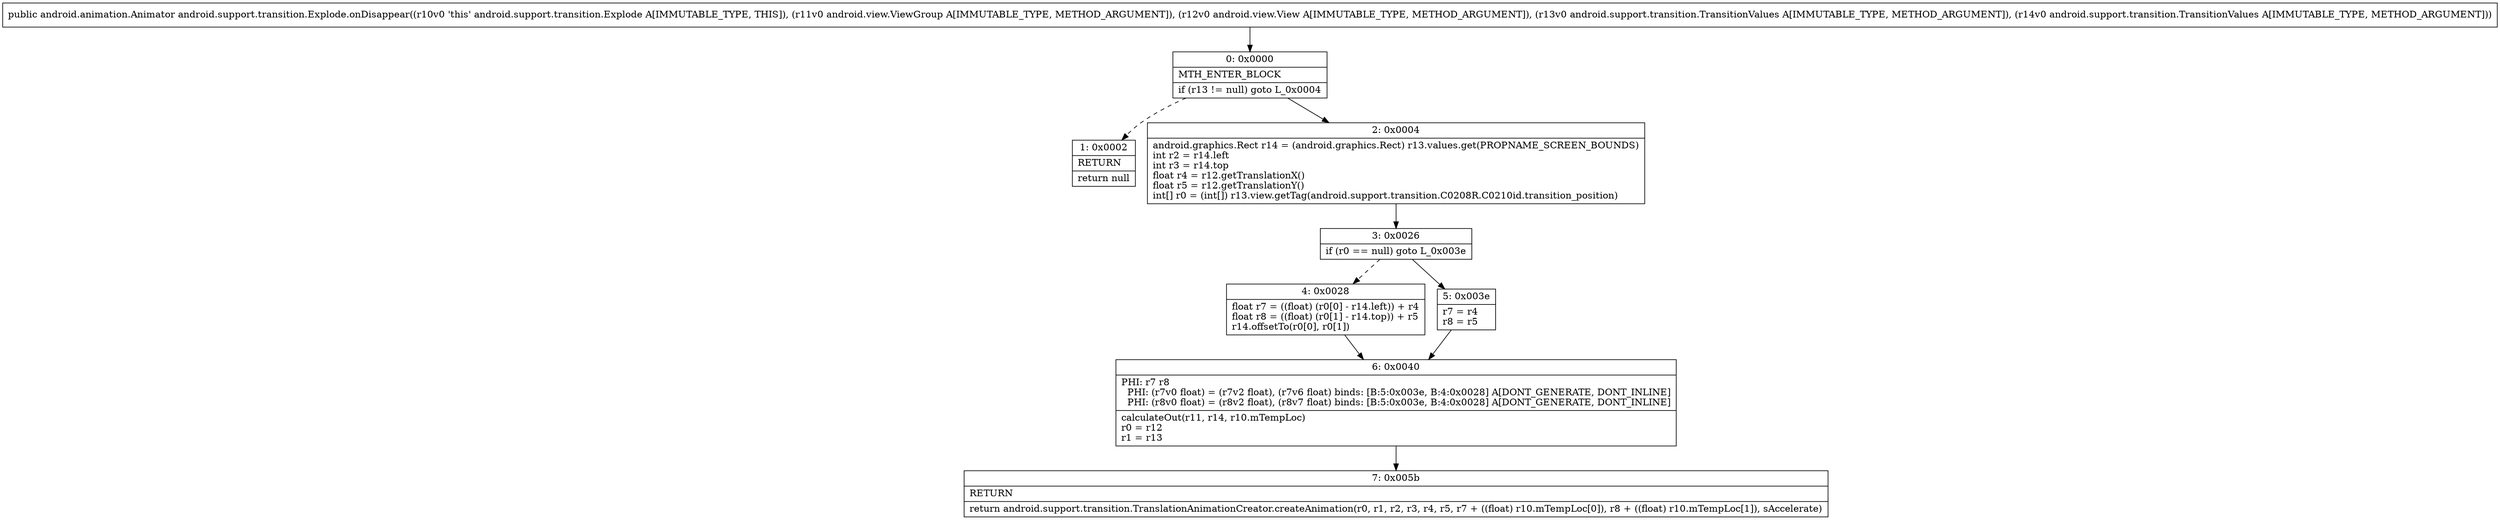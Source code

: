 digraph "CFG forandroid.support.transition.Explode.onDisappear(Landroid\/view\/ViewGroup;Landroid\/view\/View;Landroid\/support\/transition\/TransitionValues;Landroid\/support\/transition\/TransitionValues;)Landroid\/animation\/Animator;" {
Node_0 [shape=record,label="{0\:\ 0x0000|MTH_ENTER_BLOCK\l|if (r13 != null) goto L_0x0004\l}"];
Node_1 [shape=record,label="{1\:\ 0x0002|RETURN\l|return null\l}"];
Node_2 [shape=record,label="{2\:\ 0x0004|android.graphics.Rect r14 = (android.graphics.Rect) r13.values.get(PROPNAME_SCREEN_BOUNDS)\lint r2 = r14.left\lint r3 = r14.top\lfloat r4 = r12.getTranslationX()\lfloat r5 = r12.getTranslationY()\lint[] r0 = (int[]) r13.view.getTag(android.support.transition.C0208R.C0210id.transition_position)\l}"];
Node_3 [shape=record,label="{3\:\ 0x0026|if (r0 == null) goto L_0x003e\l}"];
Node_4 [shape=record,label="{4\:\ 0x0028|float r7 = ((float) (r0[0] \- r14.left)) + r4\lfloat r8 = ((float) (r0[1] \- r14.top)) + r5\lr14.offsetTo(r0[0], r0[1])\l}"];
Node_5 [shape=record,label="{5\:\ 0x003e|r7 = r4\lr8 = r5\l}"];
Node_6 [shape=record,label="{6\:\ 0x0040|PHI: r7 r8 \l  PHI: (r7v0 float) = (r7v2 float), (r7v6 float) binds: [B:5:0x003e, B:4:0x0028] A[DONT_GENERATE, DONT_INLINE]\l  PHI: (r8v0 float) = (r8v2 float), (r8v7 float) binds: [B:5:0x003e, B:4:0x0028] A[DONT_GENERATE, DONT_INLINE]\l|calculateOut(r11, r14, r10.mTempLoc)\lr0 = r12\lr1 = r13\l}"];
Node_7 [shape=record,label="{7\:\ 0x005b|RETURN\l|return android.support.transition.TranslationAnimationCreator.createAnimation(r0, r1, r2, r3, r4, r5, r7 + ((float) r10.mTempLoc[0]), r8 + ((float) r10.mTempLoc[1]), sAccelerate)\l}"];
MethodNode[shape=record,label="{public android.animation.Animator android.support.transition.Explode.onDisappear((r10v0 'this' android.support.transition.Explode A[IMMUTABLE_TYPE, THIS]), (r11v0 android.view.ViewGroup A[IMMUTABLE_TYPE, METHOD_ARGUMENT]), (r12v0 android.view.View A[IMMUTABLE_TYPE, METHOD_ARGUMENT]), (r13v0 android.support.transition.TransitionValues A[IMMUTABLE_TYPE, METHOD_ARGUMENT]), (r14v0 android.support.transition.TransitionValues A[IMMUTABLE_TYPE, METHOD_ARGUMENT])) }"];
MethodNode -> Node_0;
Node_0 -> Node_1[style=dashed];
Node_0 -> Node_2;
Node_2 -> Node_3;
Node_3 -> Node_4[style=dashed];
Node_3 -> Node_5;
Node_4 -> Node_6;
Node_5 -> Node_6;
Node_6 -> Node_7;
}

